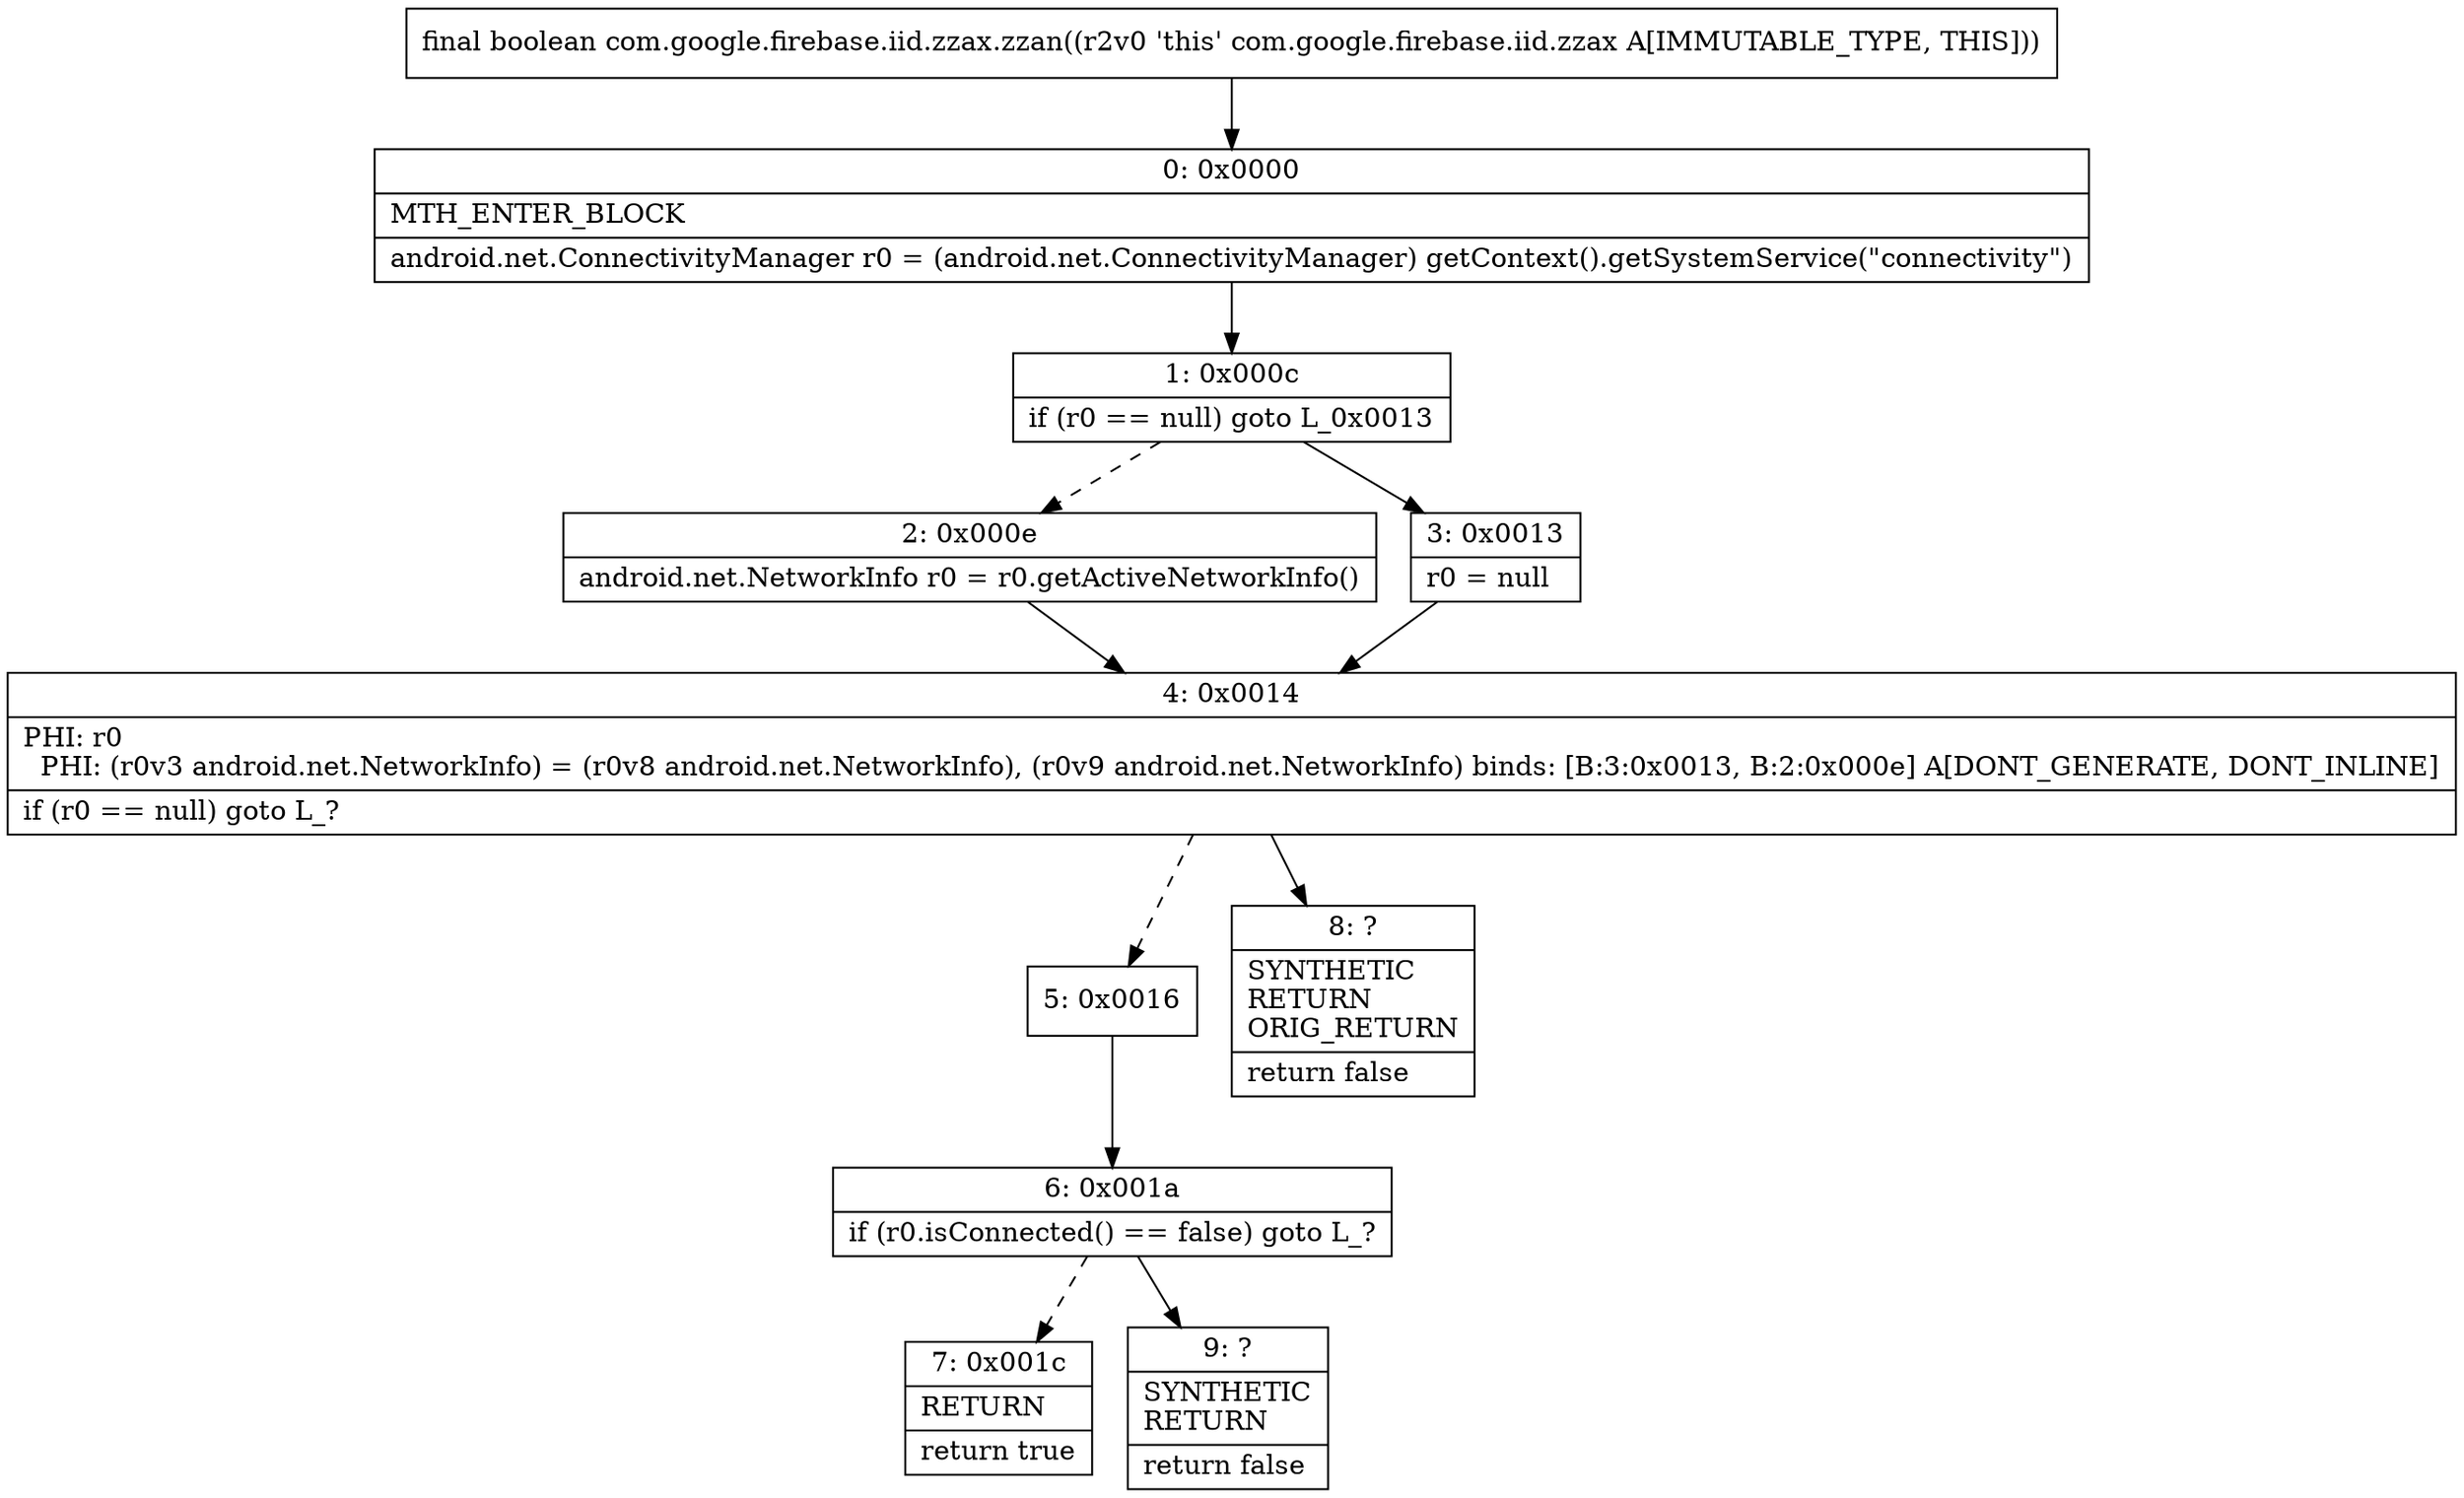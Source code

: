 digraph "CFG forcom.google.firebase.iid.zzax.zzan()Z" {
Node_0 [shape=record,label="{0\:\ 0x0000|MTH_ENTER_BLOCK\l|android.net.ConnectivityManager r0 = (android.net.ConnectivityManager) getContext().getSystemService(\"connectivity\")\l}"];
Node_1 [shape=record,label="{1\:\ 0x000c|if (r0 == null) goto L_0x0013\l}"];
Node_2 [shape=record,label="{2\:\ 0x000e|android.net.NetworkInfo r0 = r0.getActiveNetworkInfo()\l}"];
Node_3 [shape=record,label="{3\:\ 0x0013|r0 = null\l}"];
Node_4 [shape=record,label="{4\:\ 0x0014|PHI: r0 \l  PHI: (r0v3 android.net.NetworkInfo) = (r0v8 android.net.NetworkInfo), (r0v9 android.net.NetworkInfo) binds: [B:3:0x0013, B:2:0x000e] A[DONT_GENERATE, DONT_INLINE]\l|if (r0 == null) goto L_?\l}"];
Node_5 [shape=record,label="{5\:\ 0x0016}"];
Node_6 [shape=record,label="{6\:\ 0x001a|if (r0.isConnected() == false) goto L_?\l}"];
Node_7 [shape=record,label="{7\:\ 0x001c|RETURN\l|return true\l}"];
Node_8 [shape=record,label="{8\:\ ?|SYNTHETIC\lRETURN\lORIG_RETURN\l|return false\l}"];
Node_9 [shape=record,label="{9\:\ ?|SYNTHETIC\lRETURN\l|return false\l}"];
MethodNode[shape=record,label="{final boolean com.google.firebase.iid.zzax.zzan((r2v0 'this' com.google.firebase.iid.zzax A[IMMUTABLE_TYPE, THIS])) }"];
MethodNode -> Node_0;
Node_0 -> Node_1;
Node_1 -> Node_2[style=dashed];
Node_1 -> Node_3;
Node_2 -> Node_4;
Node_3 -> Node_4;
Node_4 -> Node_5[style=dashed];
Node_4 -> Node_8;
Node_5 -> Node_6;
Node_6 -> Node_7[style=dashed];
Node_6 -> Node_9;
}


